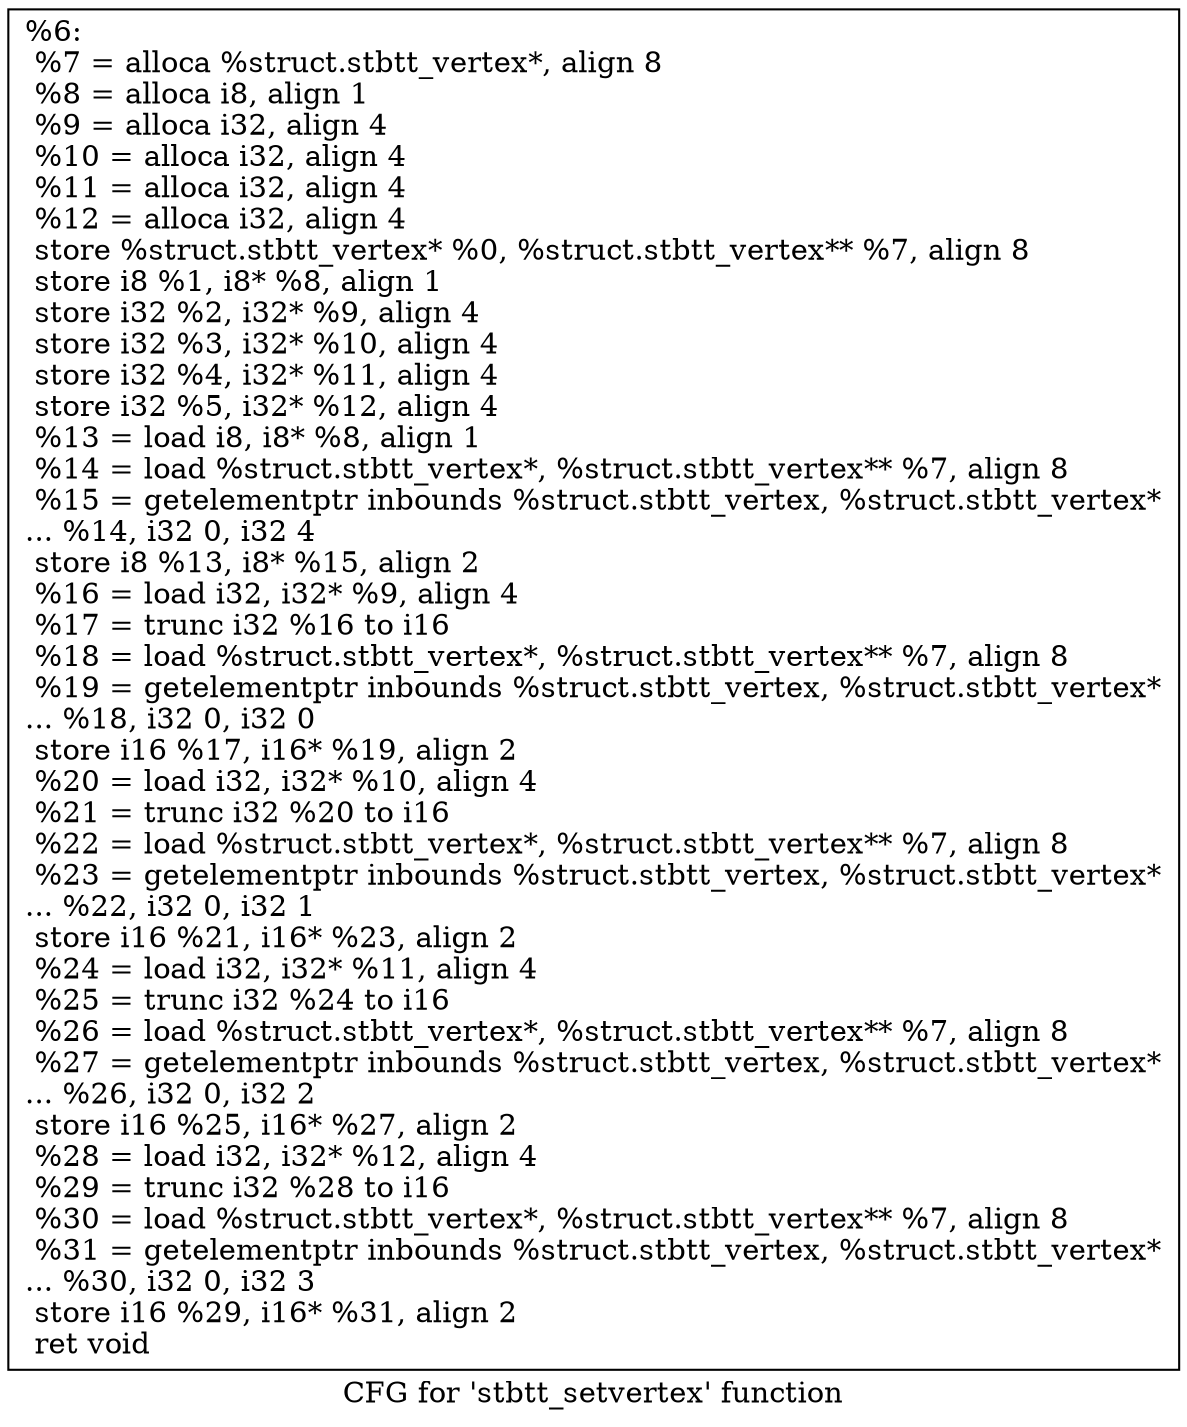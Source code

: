 digraph "CFG for 'stbtt_setvertex' function" {
	label="CFG for 'stbtt_setvertex' function";

	Node0x2a02a50 [shape=record,label="{%6:\l  %7 = alloca %struct.stbtt_vertex*, align 8\l  %8 = alloca i8, align 1\l  %9 = alloca i32, align 4\l  %10 = alloca i32, align 4\l  %11 = alloca i32, align 4\l  %12 = alloca i32, align 4\l  store %struct.stbtt_vertex* %0, %struct.stbtt_vertex** %7, align 8\l  store i8 %1, i8* %8, align 1\l  store i32 %2, i32* %9, align 4\l  store i32 %3, i32* %10, align 4\l  store i32 %4, i32* %11, align 4\l  store i32 %5, i32* %12, align 4\l  %13 = load i8, i8* %8, align 1\l  %14 = load %struct.stbtt_vertex*, %struct.stbtt_vertex** %7, align 8\l  %15 = getelementptr inbounds %struct.stbtt_vertex, %struct.stbtt_vertex*\l... %14, i32 0, i32 4\l  store i8 %13, i8* %15, align 2\l  %16 = load i32, i32* %9, align 4\l  %17 = trunc i32 %16 to i16\l  %18 = load %struct.stbtt_vertex*, %struct.stbtt_vertex** %7, align 8\l  %19 = getelementptr inbounds %struct.stbtt_vertex, %struct.stbtt_vertex*\l... %18, i32 0, i32 0\l  store i16 %17, i16* %19, align 2\l  %20 = load i32, i32* %10, align 4\l  %21 = trunc i32 %20 to i16\l  %22 = load %struct.stbtt_vertex*, %struct.stbtt_vertex** %7, align 8\l  %23 = getelementptr inbounds %struct.stbtt_vertex, %struct.stbtt_vertex*\l... %22, i32 0, i32 1\l  store i16 %21, i16* %23, align 2\l  %24 = load i32, i32* %11, align 4\l  %25 = trunc i32 %24 to i16\l  %26 = load %struct.stbtt_vertex*, %struct.stbtt_vertex** %7, align 8\l  %27 = getelementptr inbounds %struct.stbtt_vertex, %struct.stbtt_vertex*\l... %26, i32 0, i32 2\l  store i16 %25, i16* %27, align 2\l  %28 = load i32, i32* %12, align 4\l  %29 = trunc i32 %28 to i16\l  %30 = load %struct.stbtt_vertex*, %struct.stbtt_vertex** %7, align 8\l  %31 = getelementptr inbounds %struct.stbtt_vertex, %struct.stbtt_vertex*\l... %30, i32 0, i32 3\l  store i16 %29, i16* %31, align 2\l  ret void\l}"];
}
